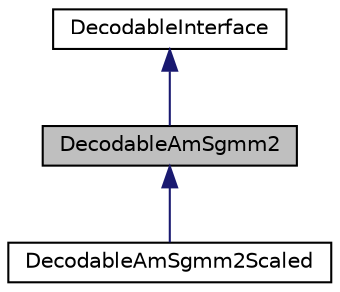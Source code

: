 digraph "DecodableAmSgmm2"
{
  edge [fontname="Helvetica",fontsize="10",labelfontname="Helvetica",labelfontsize="10"];
  node [fontname="Helvetica",fontsize="10",shape=record];
  Node0 [label="DecodableAmSgmm2",height=0.2,width=0.4,color="black", fillcolor="grey75", style="filled", fontcolor="black"];
  Node1 -> Node0 [dir="back",color="midnightblue",fontsize="10",style="solid",fontname="Helvetica"];
  Node1 [label="DecodableInterface",height=0.2,width=0.4,color="black", fillcolor="white", style="filled",URL="$classkaldi_1_1DecodableInterface.html",tooltip="DecodableInterface provides a link between the (acoustic-modeling and feature-processing) code and th..."];
  Node0 -> Node2 [dir="back",color="midnightblue",fontsize="10",style="solid",fontname="Helvetica"];
  Node2 [label="DecodableAmSgmm2Scaled",height=0.2,width=0.4,color="black", fillcolor="white", style="filled",URL="$classkaldi_1_1DecodableAmSgmm2Scaled.html"];
}
